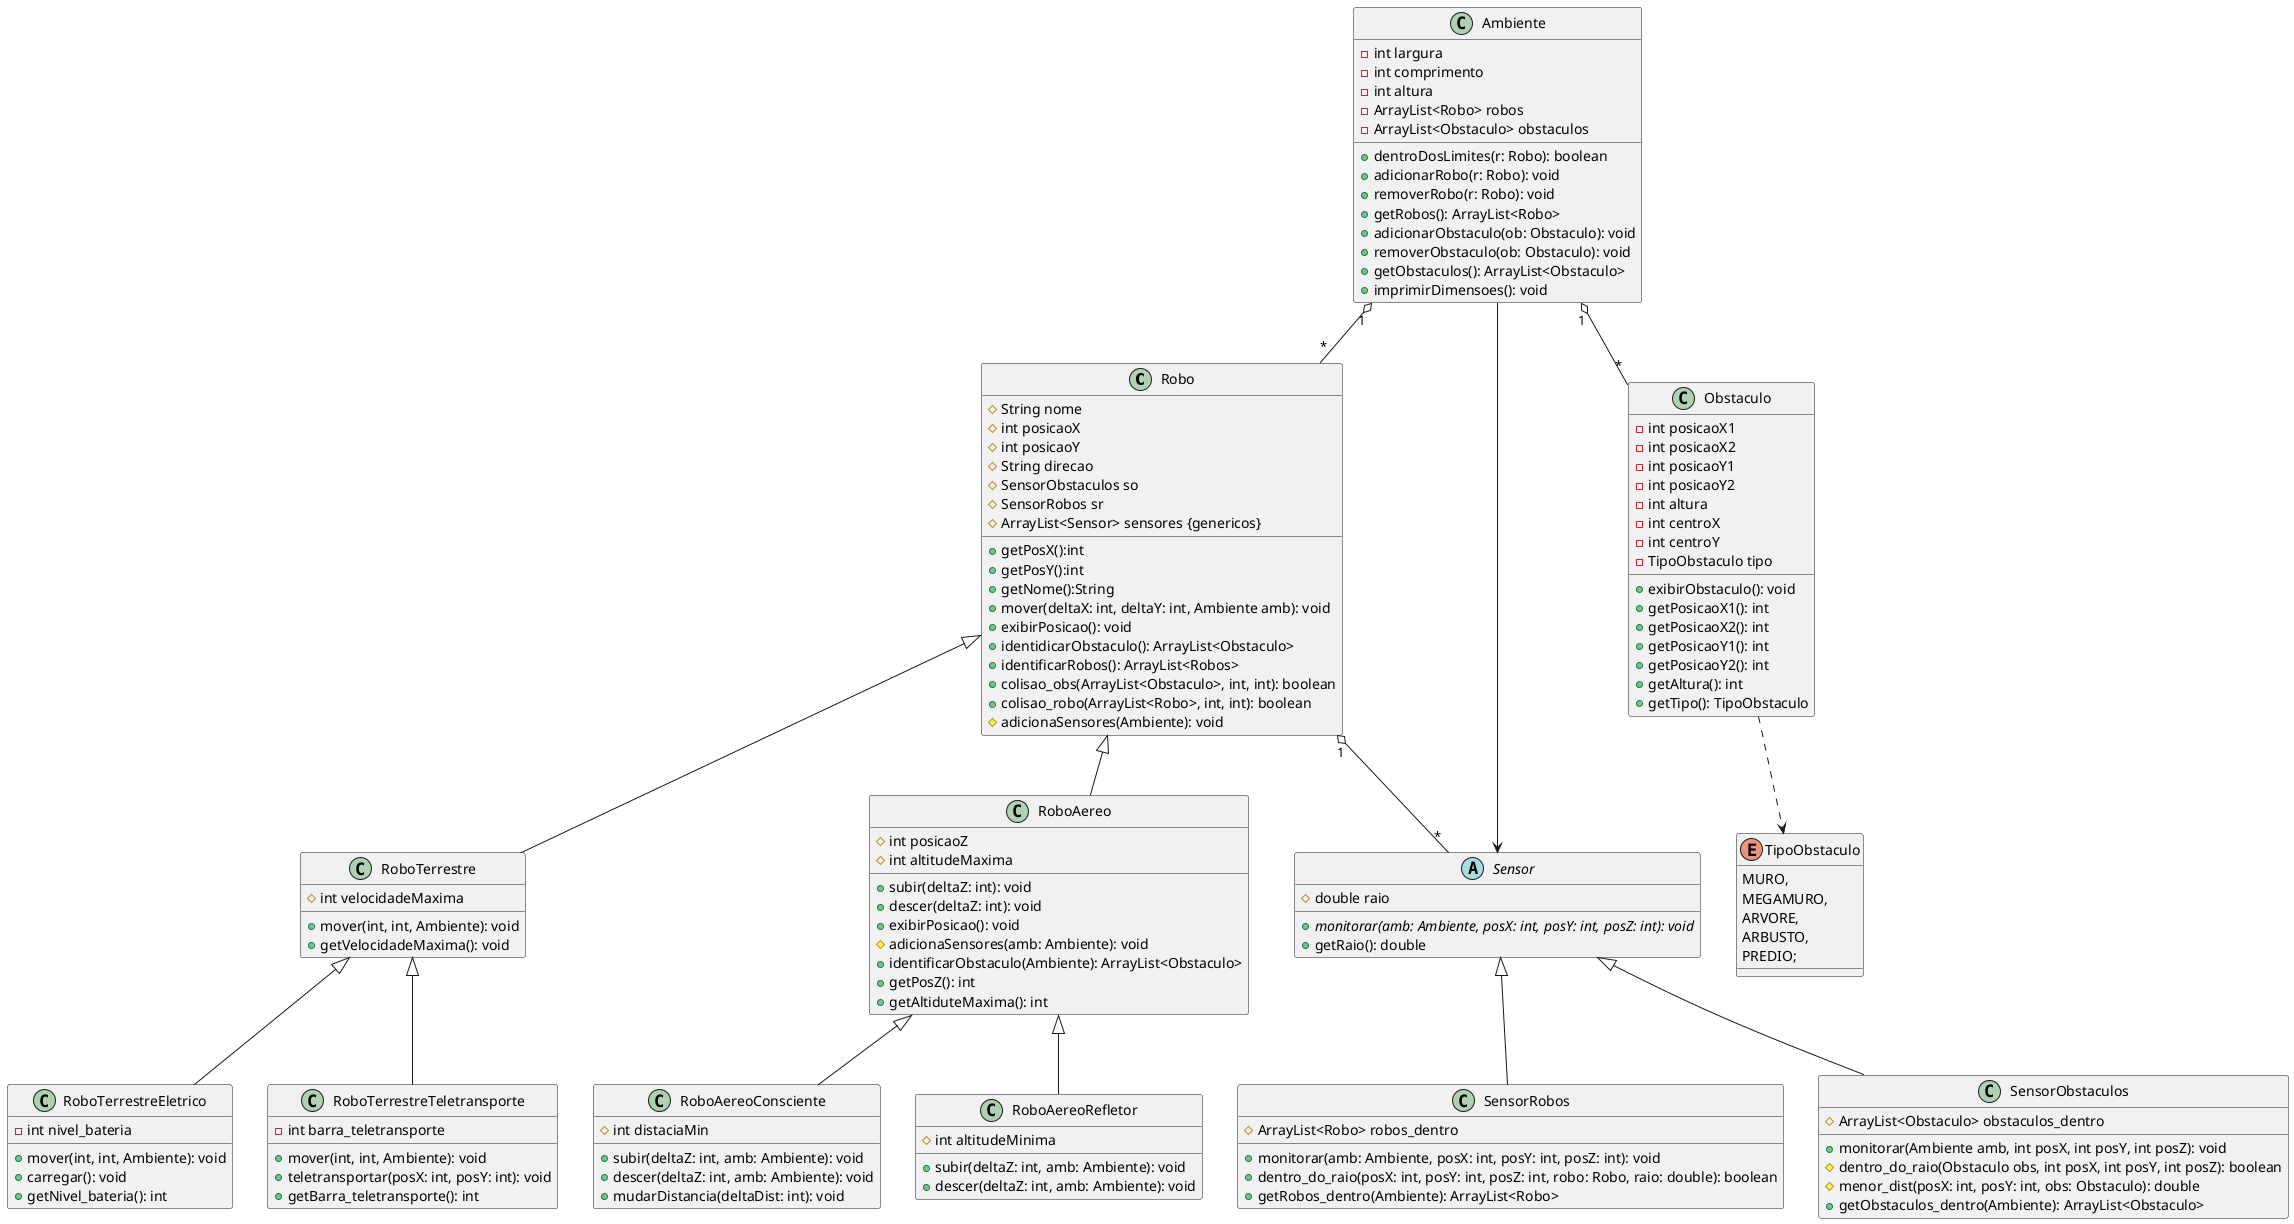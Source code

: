 @startuml
class Robo {
  #String nome
  #int posicaoX
  #int posicaoY
  #String direcao
  #SensorObstaculos so 
  #SensorRobos sr
  #ArrayList<Sensor> sensores {genericos}
  +getPosX():int
  +getPosY():int
  +getNome():String
  +mover(deltaX: int, deltaY: int, Ambiente amb): void
  +exibirPosicao(): void
  +identidicarObstaculo(): ArrayList<Obstaculo>  
  +identificarRobos(): ArrayList<Robos>
  +colisao_obs(ArrayList<Obstaculo>, int, int): boolean
  +colisao_robo(ArrayList<Robo>, int, int): boolean
  #adicionaSensores(Ambiente): void

}
class RoboTerrestre {
    #int velocidadeMaxima
    +mover(int, int, Ambiente): void
    +getVelocidadeMaxima(): void
}
class RoboTerrestreEletrico {
    -int nivel_bateria
    +mover(int, int, Ambiente): void
    +carregar(): void
    +getNivel_bateria(): int
}
class RoboTerrestreTeletransporte {
    -int barra_teletransporte
    +mover(int, int, Ambiente): void
    +teletransportar(posX: int, posY: int): void
    +getBarra_teletransporte(): int
}
class RoboAereo {
    #int posicaoZ
    #int altitudeMaxima
    +subir(deltaZ: int): void
    +descer(deltaZ: int): void
    +exibirPosicao(): void
    #adicionaSensores(amb: Ambiente): void
    +identificarObstaculo(Ambiente): ArrayList<Obstaculo>
    +getPosZ(): int
    +getAltiduteMaxima(): int
}
class RoboAereoConsciente {
    #int distaciaMin
    +subir(deltaZ: int, amb: Ambiente): void
    +descer(deltaZ: int, amb: Ambiente): void
    +mudarDistancia(deltaDist: int): void
}
class RoboAereoRefletor {
    #int altitudeMinima
    +subir(deltaZ: int, amb: Ambiente): void
    +descer(deltaZ: int, amb: Ambiente): void
}
abstract class Sensor {
    #double raio
    +{abstract} monitorar(amb: Ambiente, posX: int, posY: int, posZ: int): void
    +getRaio(): double
}
class SensorRobos {
    #ArrayList<Robo> robos_dentro
    +monitorar(amb: Ambiente, posX: int, posY: int, posZ: int): void
    +dentro_do_raio(posX: int, posY: int, posZ: int, robo: Robo, raio: double): boolean
    +getRobos_dentro(Ambiente): ArrayList<Robo>
}
class SensorObstaculos {
    #ArrayList<Obstaculo> obstaculos_dentro
    +monitorar(Ambiente amb, int posX, int posY, int posZ): void
    #dentro_do_raio(Obstaculo obs, int posX, int posY, int posZ): boolean
    #menor_dist(posX: int, posY: int, obs: Obstaculo): double
    +getObstaculos_dentro(Ambiente): ArrayList<Obstaculo>
}
class Ambiente {
   -int largura
   -int comprimento
   -int altura
   -ArrayList<Robo> robos
   -ArrayList<Obstaculo> obstaculos
   +dentroDosLimites(r: Robo): boolean 
   +adicionarRobo(r: Robo): void
   +removerRobo(r: Robo): void
   +getRobos(): ArrayList<Robo>
   +adicionarObstaculo(ob: Obstaculo): void
   +removerObstaculo(ob: Obstaculo): void
   +getObstaculos(): ArrayList<Obstaculo>
   +imprimirDimensoes(): void
}
class Obstaculo {
    -int posicaoX1
    -int posicaoX2
    -int posicaoY1
    -int posicaoY2
    -int altura
    -int centroX
    -int centroY 
    -TipoObstaculo tipo
    +exibirObstaculo(): void
    +getPosicaoX1(): int
    +getPosicaoX2(): int
    +getPosicaoY1(): int
    +getPosicaoY2(): int
    +getAltura(): int
    +getTipo(): TipoObstaculo
}
enum TipoObstaculo {
    MURO,
    MEGAMURO,
    ARVORE,
    ARBUSTO,
    PREDIO;
}

Sensor <|-- SensorObstaculos
Sensor <|-- SensorRobos
Ambiente --> Sensor
Ambiente "1" o-- "*" Robo
Ambiente "1" o-- "*" Obstaculo
Robo "1" o-- "*" Sensor
RoboAereo <|-- RoboAereoRefletor
RoboAereo <|-- RoboAereoConsciente
RoboTerrestre <|-- RoboTerrestreTeletransporte
RoboTerrestre <|-- RoboTerrestreEletrico
Robo <|-- RoboAereo
Robo <|-- RoboTerrestre
Obstaculo ..> TipoObstaculo
@enduml
